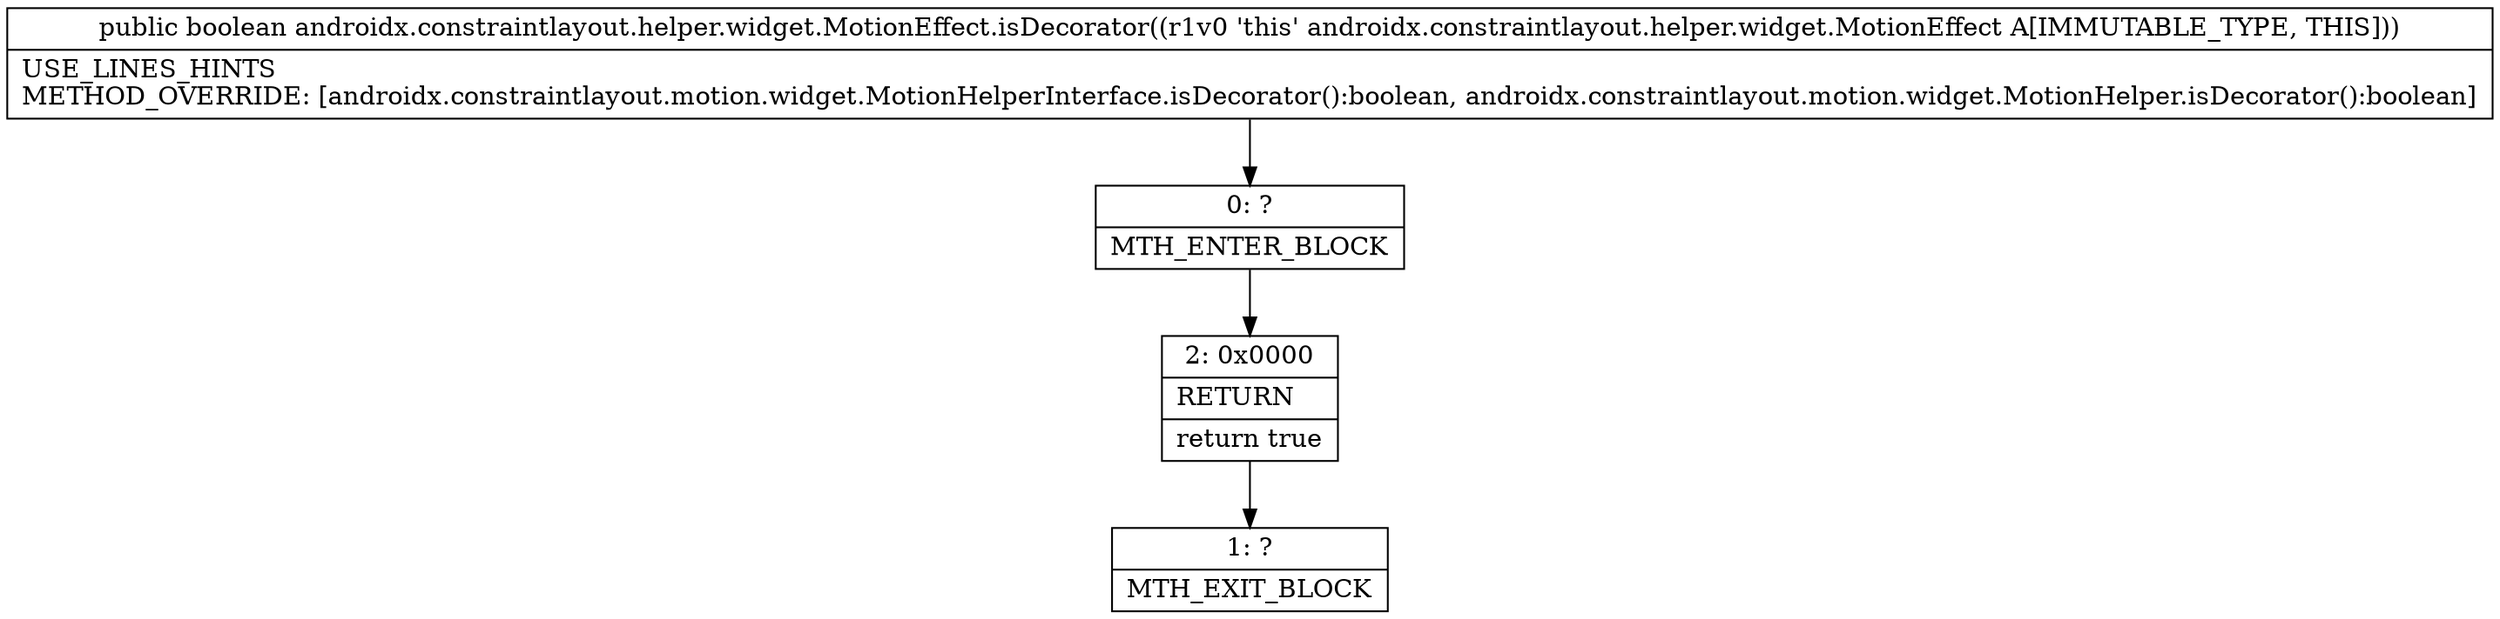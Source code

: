 digraph "CFG forandroidx.constraintlayout.helper.widget.MotionEffect.isDecorator()Z" {
Node_0 [shape=record,label="{0\:\ ?|MTH_ENTER_BLOCK\l}"];
Node_2 [shape=record,label="{2\:\ 0x0000|RETURN\l|return true\l}"];
Node_1 [shape=record,label="{1\:\ ?|MTH_EXIT_BLOCK\l}"];
MethodNode[shape=record,label="{public boolean androidx.constraintlayout.helper.widget.MotionEffect.isDecorator((r1v0 'this' androidx.constraintlayout.helper.widget.MotionEffect A[IMMUTABLE_TYPE, THIS]))  | USE_LINES_HINTS\lMETHOD_OVERRIDE: [androidx.constraintlayout.motion.widget.MotionHelperInterface.isDecorator():boolean, androidx.constraintlayout.motion.widget.MotionHelper.isDecorator():boolean]\l}"];
MethodNode -> Node_0;Node_0 -> Node_2;
Node_2 -> Node_1;
}

